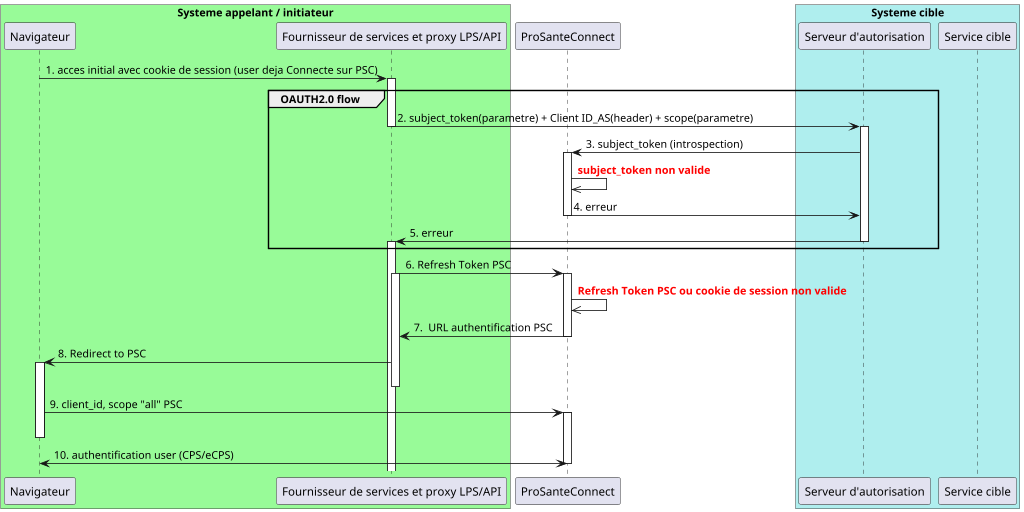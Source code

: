 @startuml
scale 1024*768
box  "Systeme appelant / initiateur" #palegreen
participant "Navigateur" as n
participant "Fournisseur de services et proxy LPS/API" as appserver
end box
participant "ProSanteConnect" as psc
box  "Systeme cible" #paleturquoise
participant "Serveur d'autorisation" as AS
participant "Service cible" as API
end box

n->appserver:1. acces initial avec cookie de session (user deja Connecte sur PSC)
	activate appserver
    
    

    
group OAUTH2.0 flow
appserver -> AS:2. subject_token(parametre) + Client ID_AS(header) + scope(parametre)
	deactivate appserver
    activate AS
AS->psc:3. subject_token (introspection)
	activate psc
psc->>psc: <font color=red><b>subject_token non valide 
psc->AS:4. erreur 
	deactivate psc
AS->appserver:5. erreur
	deactivate AS
    activate appserver
end 


appserver->psc : 6. Refresh Token PSC
    activate psc
    activate appserver
psc->>psc: <font color=red><b>Refresh Token PSC ou cookie de session non valide
psc->appserver : 7.  URL authentification PSC
	deactivate psc

appserver->n : 8. Redirect to PSC
	activate n
	deactivate appserver
n->psc:9. client_id, scope "all" PSC
	activate psc
    deactivate n
psc<->n:10. authentification user (CPS/eCPS)
	deactivate psc

@enduml